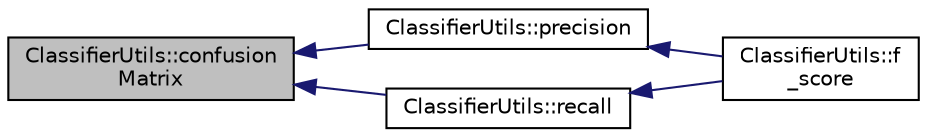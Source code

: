 digraph "ClassifierUtils::confusionMatrix"
{
  bgcolor="transparent";
  edge [fontname="Helvetica",fontsize="10",labelfontname="Helvetica",labelfontsize="10"];
  node [fontname="Helvetica",fontsize="10",shape=record];
  rankdir="LR";
  Node23 [label="ClassifierUtils::confusion\lMatrix",height=0.2,width=0.4,color="black", fillcolor="grey75", style="filled", fontcolor="black"];
  Node23 -> Node24 [dir="back",color="midnightblue",fontsize="10",style="solid",fontname="Helvetica"];
  Node24 [label="ClassifierUtils::precision",height=0.2,width=0.4,color="black",URL="$classClassifierUtils.html#a18942f9191e113a018041a5ab1f306a7"];
  Node24 -> Node25 [dir="back",color="midnightblue",fontsize="10",style="solid",fontname="Helvetica"];
  Node25 [label="ClassifierUtils::f\l_score",height=0.2,width=0.4,color="black",URL="$classClassifierUtils.html#a2eab9f9b399a27a65f7d6ac7dd29210e"];
  Node23 -> Node26 [dir="back",color="midnightblue",fontsize="10",style="solid",fontname="Helvetica"];
  Node26 [label="ClassifierUtils::recall",height=0.2,width=0.4,color="black",URL="$classClassifierUtils.html#a08212d9c1e83aa241ae83a317c3dd2a0"];
  Node26 -> Node25 [dir="back",color="midnightblue",fontsize="10",style="solid",fontname="Helvetica"];
}
